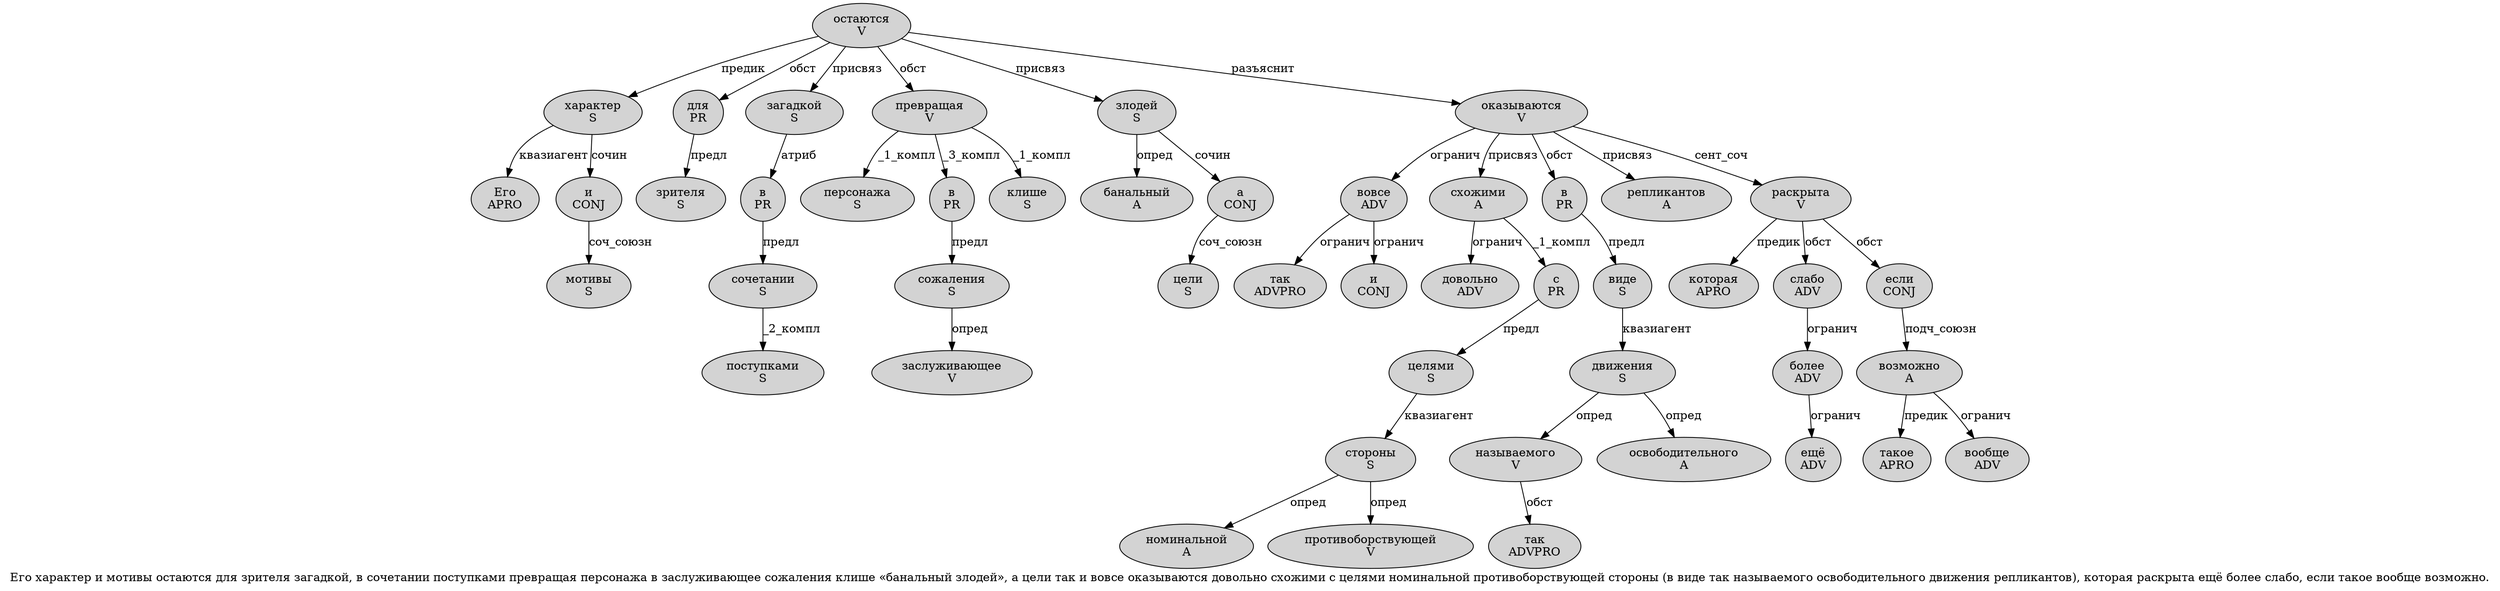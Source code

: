 digraph SENTENCE_2710 {
	graph [label="Его характер и мотивы остаются для зрителя загадкой, в сочетании поступками превращая персонажа в заслуживающее сожаления клише «банальный злодей», а цели так и вовсе оказываются довольно схожими с целями номинальной противоборствующей стороны (в виде так называемого освободительного движения репликантов), которая раскрыта ещё более слабо, если такое вообще возможно."]
	node [style=filled]
		0 [label="Его
APRO" color="" fillcolor=lightgray penwidth=1 shape=ellipse]
		1 [label="характер
S" color="" fillcolor=lightgray penwidth=1 shape=ellipse]
		2 [label="и
CONJ" color="" fillcolor=lightgray penwidth=1 shape=ellipse]
		3 [label="мотивы
S" color="" fillcolor=lightgray penwidth=1 shape=ellipse]
		4 [label="остаются
V" color="" fillcolor=lightgray penwidth=1 shape=ellipse]
		5 [label="для
PR" color="" fillcolor=lightgray penwidth=1 shape=ellipse]
		6 [label="зрителя
S" color="" fillcolor=lightgray penwidth=1 shape=ellipse]
		7 [label="загадкой
S" color="" fillcolor=lightgray penwidth=1 shape=ellipse]
		9 [label="в
PR" color="" fillcolor=lightgray penwidth=1 shape=ellipse]
		10 [label="сочетании
S" color="" fillcolor=lightgray penwidth=1 shape=ellipse]
		11 [label="поступками
S" color="" fillcolor=lightgray penwidth=1 shape=ellipse]
		12 [label="превращая
V" color="" fillcolor=lightgray penwidth=1 shape=ellipse]
		13 [label="персонажа
S" color="" fillcolor=lightgray penwidth=1 shape=ellipse]
		14 [label="в
PR" color="" fillcolor=lightgray penwidth=1 shape=ellipse]
		15 [label="заслуживающее
V" color="" fillcolor=lightgray penwidth=1 shape=ellipse]
		16 [label="сожаления
S" color="" fillcolor=lightgray penwidth=1 shape=ellipse]
		17 [label="клише
S" color="" fillcolor=lightgray penwidth=1 shape=ellipse]
		19 [label="банальный
A" color="" fillcolor=lightgray penwidth=1 shape=ellipse]
		20 [label="злодей
S" color="" fillcolor=lightgray penwidth=1 shape=ellipse]
		23 [label="а
CONJ" color="" fillcolor=lightgray penwidth=1 shape=ellipse]
		24 [label="цели
S" color="" fillcolor=lightgray penwidth=1 shape=ellipse]
		25 [label="так
ADVPRO" color="" fillcolor=lightgray penwidth=1 shape=ellipse]
		26 [label="и
CONJ" color="" fillcolor=lightgray penwidth=1 shape=ellipse]
		27 [label="вовсе
ADV" color="" fillcolor=lightgray penwidth=1 shape=ellipse]
		28 [label="оказываются
V" color="" fillcolor=lightgray penwidth=1 shape=ellipse]
		29 [label="довольно
ADV" color="" fillcolor=lightgray penwidth=1 shape=ellipse]
		30 [label="схожими
A" color="" fillcolor=lightgray penwidth=1 shape=ellipse]
		31 [label="с
PR" color="" fillcolor=lightgray penwidth=1 shape=ellipse]
		32 [label="целями
S" color="" fillcolor=lightgray penwidth=1 shape=ellipse]
		33 [label="номинальной
A" color="" fillcolor=lightgray penwidth=1 shape=ellipse]
		34 [label="противоборствующей
V" color="" fillcolor=lightgray penwidth=1 shape=ellipse]
		35 [label="стороны
S" color="" fillcolor=lightgray penwidth=1 shape=ellipse]
		37 [label="в
PR" color="" fillcolor=lightgray penwidth=1 shape=ellipse]
		38 [label="виде
S" color="" fillcolor=lightgray penwidth=1 shape=ellipse]
		39 [label="так
ADVPRO" color="" fillcolor=lightgray penwidth=1 shape=ellipse]
		40 [label="называемого
V" color="" fillcolor=lightgray penwidth=1 shape=ellipse]
		41 [label="освободительного
A" color="" fillcolor=lightgray penwidth=1 shape=ellipse]
		42 [label="движения
S" color="" fillcolor=lightgray penwidth=1 shape=ellipse]
		43 [label="репликантов
A" color="" fillcolor=lightgray penwidth=1 shape=ellipse]
		46 [label="которая
APRO" color="" fillcolor=lightgray penwidth=1 shape=ellipse]
		47 [label="раскрыта
V" color="" fillcolor=lightgray penwidth=1 shape=ellipse]
		48 [label="ещё
ADV" color="" fillcolor=lightgray penwidth=1 shape=ellipse]
		49 [label="более
ADV" color="" fillcolor=lightgray penwidth=1 shape=ellipse]
		50 [label="слабо
ADV" color="" fillcolor=lightgray penwidth=1 shape=ellipse]
		52 [label="если
CONJ" color="" fillcolor=lightgray penwidth=1 shape=ellipse]
		53 [label="такое
APRO" color="" fillcolor=lightgray penwidth=1 shape=ellipse]
		54 [label="вообще
ADV" color="" fillcolor=lightgray penwidth=1 shape=ellipse]
		55 [label="возможно
A" color="" fillcolor=lightgray penwidth=1 shape=ellipse]
			7 -> 9 [label="атриб"]
			30 -> 29 [label="огранич"]
			30 -> 31 [label="_1_компл"]
			49 -> 48 [label="огранич"]
			50 -> 49 [label="огранич"]
			12 -> 13 [label="_1_компл"]
			12 -> 14 [label="_3_компл"]
			12 -> 17 [label="_1_компл"]
			10 -> 11 [label="_2_компл"]
			1 -> 0 [label="квазиагент"]
			1 -> 2 [label="сочин"]
			9 -> 10 [label="предл"]
			2 -> 3 [label="соч_союзн"]
			32 -> 35 [label="квазиагент"]
			14 -> 16 [label="предл"]
			42 -> 40 [label="опред"]
			42 -> 41 [label="опред"]
			27 -> 25 [label="огранич"]
			27 -> 26 [label="огранич"]
			20 -> 19 [label="опред"]
			20 -> 23 [label="сочин"]
			52 -> 55 [label="подч_союзн"]
			40 -> 39 [label="обст"]
			23 -> 24 [label="соч_союзн"]
			37 -> 38 [label="предл"]
			31 -> 32 [label="предл"]
			47 -> 46 [label="предик"]
			47 -> 50 [label="обст"]
			47 -> 52 [label="обст"]
			4 -> 1 [label="предик"]
			4 -> 5 [label="обст"]
			4 -> 7 [label="присвяз"]
			4 -> 12 [label="обст"]
			4 -> 20 [label="присвяз"]
			4 -> 28 [label="разъяснит"]
			5 -> 6 [label="предл"]
			35 -> 33 [label="опред"]
			35 -> 34 [label="опред"]
			16 -> 15 [label="опред"]
			55 -> 53 [label="предик"]
			55 -> 54 [label="огранич"]
			28 -> 27 [label="огранич"]
			28 -> 30 [label="присвяз"]
			28 -> 37 [label="обст"]
			28 -> 43 [label="присвяз"]
			28 -> 47 [label="сент_соч"]
			38 -> 42 [label="квазиагент"]
}